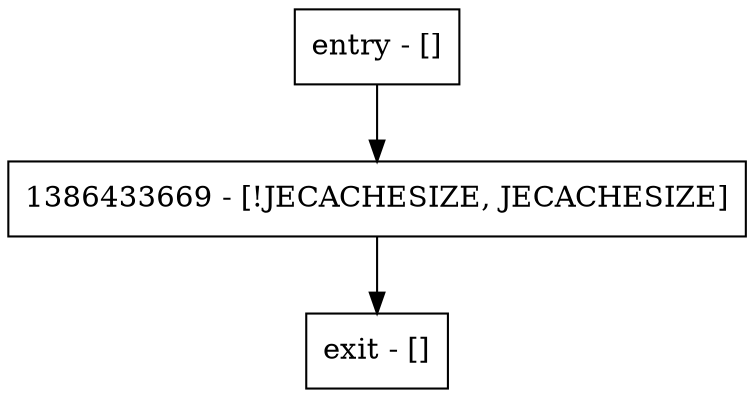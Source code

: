 digraph <init> {
node [shape=record];
1386433669 [label="1386433669 - [!JECACHESIZE, JECACHESIZE]"];
entry [label="entry - []"];
exit [label="exit - []"];
entry;
exit;
1386433669 -> exit;
entry -> 1386433669;
}
